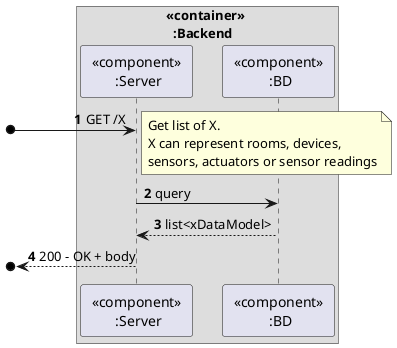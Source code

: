 @startuml
'https://plantuml.com/sequence-diagram

autonumber
!pragma teoz true


box "<<container>> \n  :Backend"
    participant " <<component>> \n :Server" as Server
    participant " <<component>> \n :BD" as BD
end box


[o-> Server: GET /X

note right
  Get list of X.
  X can represent rooms, devices,
  sensors, actuators or sensor readings
end note

Server -> BD : query
BD --> Server : list<xDataModel>
[o<-- Server: 200 - OK + body



@enduml